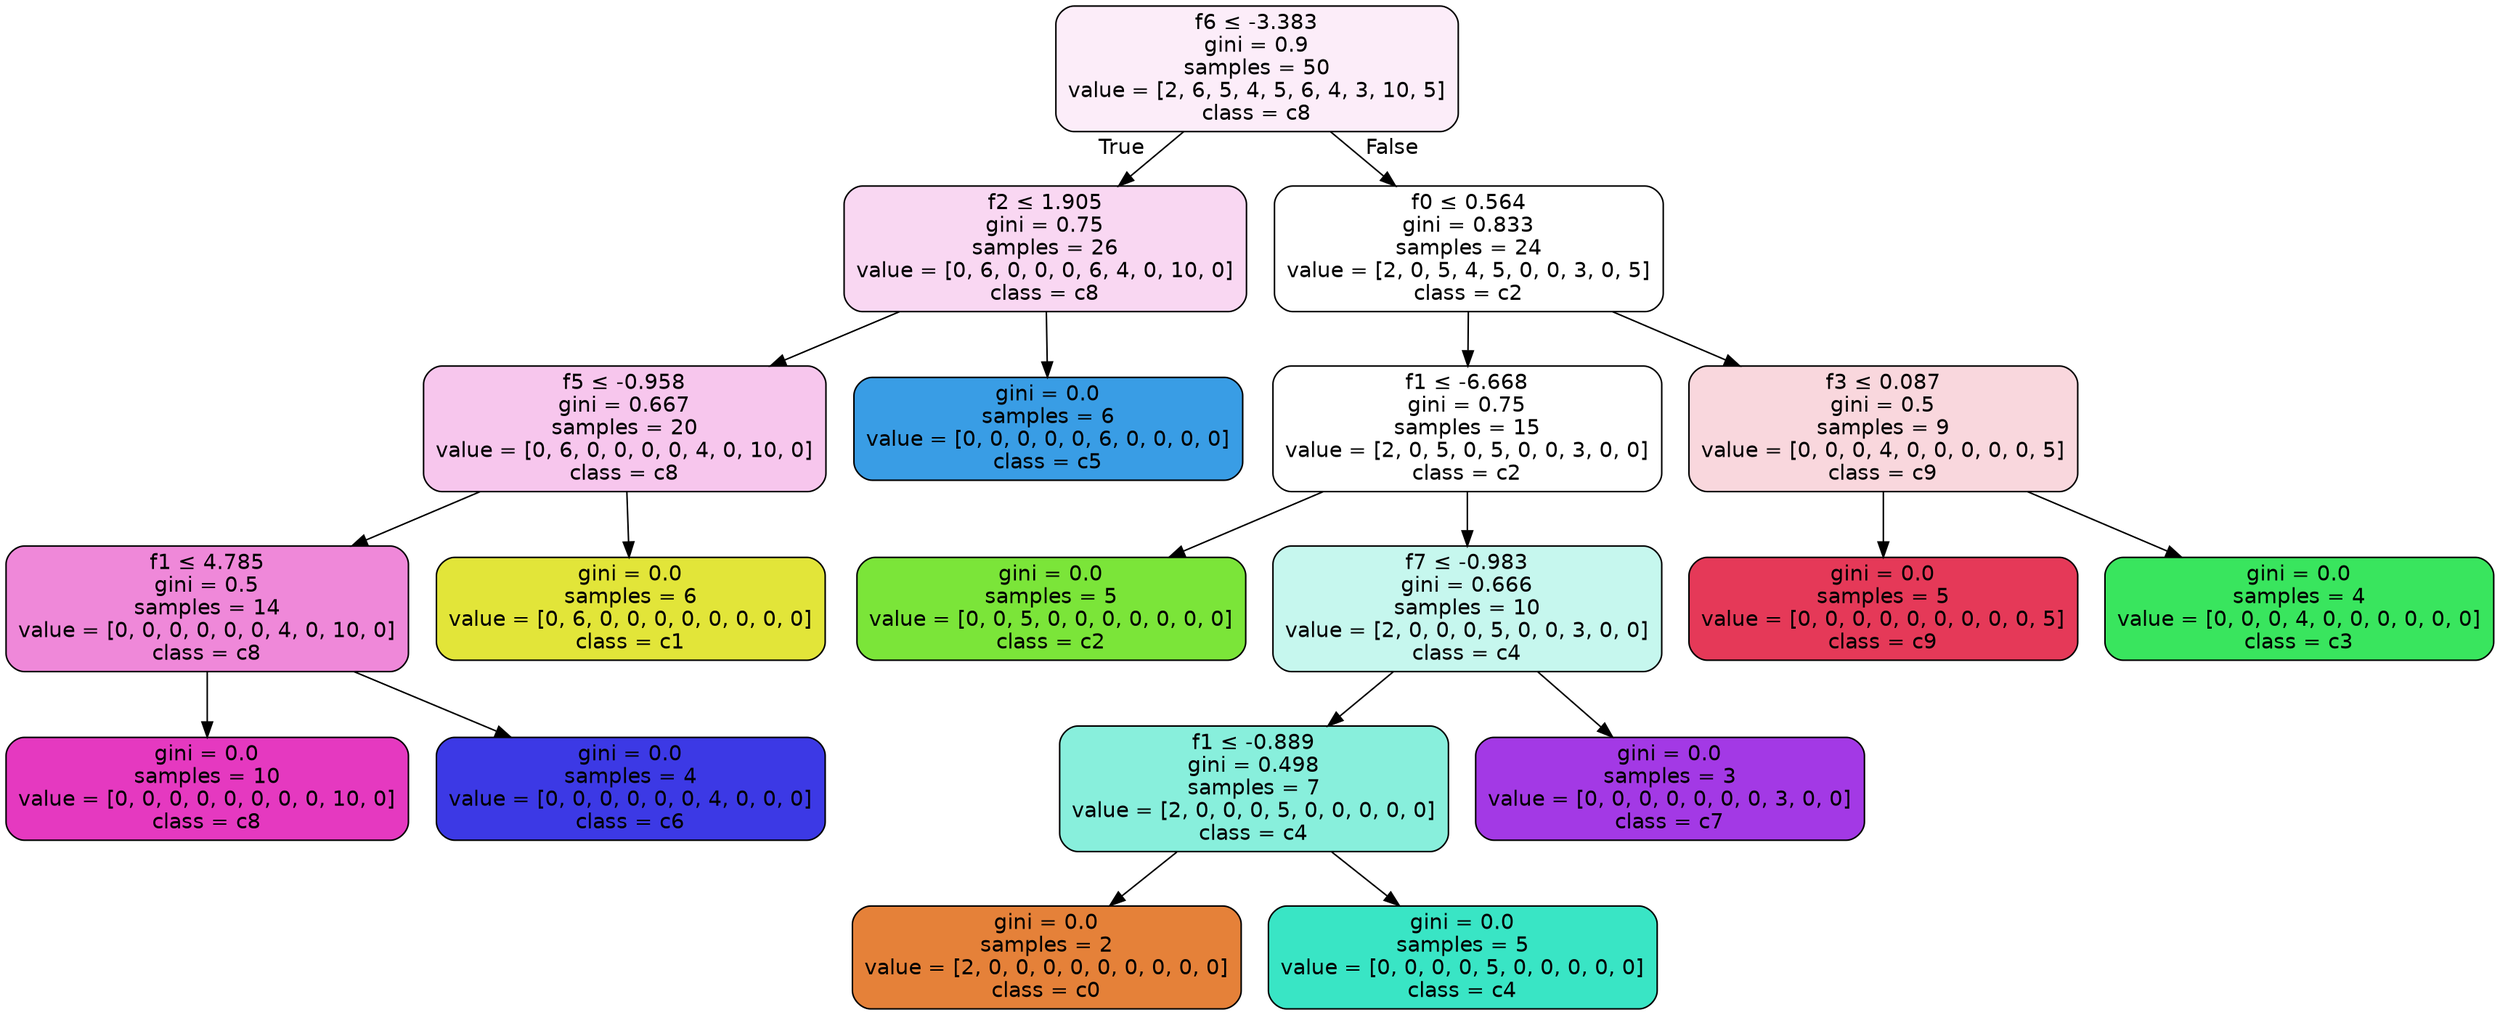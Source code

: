 digraph Tree {
node [shape=box, style="filled, rounded", color="black", fontname=helvetica] ;
edge [fontname=helvetica] ;
0 [label=<f6 &le; -3.383<br/>gini = 0.9<br/>samples = 50<br/>value = [2, 6, 5, 4, 5, 6, 4, 3, 10, 5]<br/>class = c8>, fillcolor="#e539c017"] ;
1 [label=<f2 &le; 1.905<br/>gini = 0.75<br/>samples = 26<br/>value = [0, 6, 0, 0, 0, 6, 4, 0, 10, 0]<br/>class = c8>, fillcolor="#e539c033"] ;
0 -> 1 [labeldistance=2.5, labelangle=45, headlabel="True"] ;
2 [label=<f5 &le; -0.958<br/>gini = 0.667<br/>samples = 20<br/>value = [0, 6, 0, 0, 0, 0, 4, 0, 10, 0]<br/>class = c8>, fillcolor="#e539c049"] ;
1 -> 2 ;
3 [label=<f1 &le; 4.785<br/>gini = 0.5<br/>samples = 14<br/>value = [0, 0, 0, 0, 0, 0, 4, 0, 10, 0]<br/>class = c8>, fillcolor="#e539c099"] ;
2 -> 3 ;
4 [label=<gini = 0.0<br/>samples = 10<br/>value = [0, 0, 0, 0, 0, 0, 0, 0, 10, 0]<br/>class = c8>, fillcolor="#e539c0ff"] ;
3 -> 4 ;
5 [label=<gini = 0.0<br/>samples = 4<br/>value = [0, 0, 0, 0, 0, 0, 4, 0, 0, 0]<br/>class = c6>, fillcolor="#3c39e5ff"] ;
3 -> 5 ;
6 [label=<gini = 0.0<br/>samples = 6<br/>value = [0, 6, 0, 0, 0, 0, 0, 0, 0, 0]<br/>class = c1>, fillcolor="#e2e539ff"] ;
2 -> 6 ;
7 [label=<gini = 0.0<br/>samples = 6<br/>value = [0, 0, 0, 0, 0, 6, 0, 0, 0, 0]<br/>class = c5>, fillcolor="#399de5ff"] ;
1 -> 7 ;
8 [label=<f0 &le; 0.564<br/>gini = 0.833<br/>samples = 24<br/>value = [2, 0, 5, 4, 5, 0, 0, 3, 0, 5]<br/>class = c2>, fillcolor="#7be53900"] ;
0 -> 8 [labeldistance=2.5, labelangle=-45, headlabel="False"] ;
9 [label=<f1 &le; -6.668<br/>gini = 0.75<br/>samples = 15<br/>value = [2, 0, 5, 0, 5, 0, 0, 3, 0, 0]<br/>class = c2>, fillcolor="#7be53900"] ;
8 -> 9 ;
10 [label=<gini = 0.0<br/>samples = 5<br/>value = [0, 0, 5, 0, 0, 0, 0, 0, 0, 0]<br/>class = c2>, fillcolor="#7be539ff"] ;
9 -> 10 ;
11 [label=<f7 &le; -0.983<br/>gini = 0.666<br/>samples = 10<br/>value = [2, 0, 0, 0, 5, 0, 0, 3, 0, 0]<br/>class = c4>, fillcolor="#39e5c549"] ;
9 -> 11 ;
12 [label=<f1 &le; -0.889<br/>gini = 0.498<br/>samples = 7<br/>value = [2, 0, 0, 0, 5, 0, 0, 0, 0, 0]<br/>class = c4>, fillcolor="#39e5c599"] ;
11 -> 12 ;
13 [label=<gini = 0.0<br/>samples = 2<br/>value = [2, 0, 0, 0, 0, 0, 0, 0, 0, 0]<br/>class = c0>, fillcolor="#e58139ff"] ;
12 -> 13 ;
14 [label=<gini = 0.0<br/>samples = 5<br/>value = [0, 0, 0, 0, 5, 0, 0, 0, 0, 0]<br/>class = c4>, fillcolor="#39e5c5ff"] ;
12 -> 14 ;
15 [label=<gini = 0.0<br/>samples = 3<br/>value = [0, 0, 0, 0, 0, 0, 0, 3, 0, 0]<br/>class = c7>, fillcolor="#a339e5ff"] ;
11 -> 15 ;
16 [label=<f3 &le; 0.087<br/>gini = 0.5<br/>samples = 9<br/>value = [0, 0, 0, 4, 0, 0, 0, 0, 0, 5]<br/>class = c9>, fillcolor="#e5395833"] ;
8 -> 16 ;
17 [label=<gini = 0.0<br/>samples = 5<br/>value = [0, 0, 0, 0, 0, 0, 0, 0, 0, 5]<br/>class = c9>, fillcolor="#e53958ff"] ;
16 -> 17 ;
18 [label=<gini = 0.0<br/>samples = 4<br/>value = [0, 0, 0, 4, 0, 0, 0, 0, 0, 0]<br/>class = c3>, fillcolor="#39e55eff"] ;
16 -> 18 ;
}
